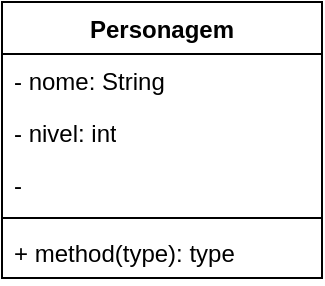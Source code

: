 <mxfile version="24.4.9" type="github">
  <diagram id="C5RBs43oDa-KdzZeNtuy" name="Page-1">
    <mxGraphModel dx="1434" dy="787" grid="1" gridSize="10" guides="1" tooltips="1" connect="1" arrows="1" fold="1" page="1" pageScale="1" pageWidth="827" pageHeight="1169" math="0" shadow="0">
      <root>
        <mxCell id="WIyWlLk6GJQsqaUBKTNV-0" />
        <mxCell id="WIyWlLk6GJQsqaUBKTNV-1" parent="WIyWlLk6GJQsqaUBKTNV-0" />
        <mxCell id="r1yxmMTik1dQyVvT_WL_-19" value="Personagem" style="swimlane;fontStyle=1;align=center;verticalAlign=top;childLayout=stackLayout;horizontal=1;startSize=26;horizontalStack=0;resizeParent=1;resizeParentMax=0;resizeLast=0;collapsible=1;marginBottom=0;whiteSpace=wrap;html=1;" vertex="1" parent="WIyWlLk6GJQsqaUBKTNV-1">
          <mxGeometry x="220" y="270" width="160" height="138" as="geometry" />
        </mxCell>
        <mxCell id="r1yxmMTik1dQyVvT_WL_-20" value="&lt;div style=&quot;text-align: justify;&quot;&gt;&lt;span style=&quot;background-color: initial;&quot;&gt;- nome: String&lt;/span&gt;&lt;/div&gt;" style="text;strokeColor=none;fillColor=none;align=left;verticalAlign=top;spacingLeft=4;spacingRight=4;overflow=hidden;rotatable=0;points=[[0,0.5],[1,0.5]];portConstraint=eastwest;whiteSpace=wrap;html=1;" vertex="1" parent="r1yxmMTik1dQyVvT_WL_-19">
          <mxGeometry y="26" width="160" height="26" as="geometry" />
        </mxCell>
        <mxCell id="r1yxmMTik1dQyVvT_WL_-23" value="- nivel: int" style="text;strokeColor=none;fillColor=none;align=left;verticalAlign=top;spacingLeft=4;spacingRight=4;overflow=hidden;rotatable=0;points=[[0,0.5],[1,0.5]];portConstraint=eastwest;whiteSpace=wrap;html=1;" vertex="1" parent="r1yxmMTik1dQyVvT_WL_-19">
          <mxGeometry y="52" width="160" height="26" as="geometry" />
        </mxCell>
        <mxCell id="r1yxmMTik1dQyVvT_WL_-34" value="-" style="text;strokeColor=none;fillColor=none;align=left;verticalAlign=top;spacingLeft=4;spacingRight=4;overflow=hidden;rotatable=0;points=[[0,0.5],[1,0.5]];portConstraint=eastwest;whiteSpace=wrap;html=1;" vertex="1" parent="r1yxmMTik1dQyVvT_WL_-19">
          <mxGeometry y="78" width="160" height="26" as="geometry" />
        </mxCell>
        <mxCell id="r1yxmMTik1dQyVvT_WL_-21" value="" style="line;strokeWidth=1;fillColor=none;align=left;verticalAlign=middle;spacingTop=-1;spacingLeft=3;spacingRight=3;rotatable=0;labelPosition=right;points=[];portConstraint=eastwest;strokeColor=inherit;" vertex="1" parent="r1yxmMTik1dQyVvT_WL_-19">
          <mxGeometry y="104" width="160" height="8" as="geometry" />
        </mxCell>
        <mxCell id="r1yxmMTik1dQyVvT_WL_-22" value="+ method(type): type" style="text;strokeColor=none;fillColor=none;align=left;verticalAlign=top;spacingLeft=4;spacingRight=4;overflow=hidden;rotatable=0;points=[[0,0.5],[1,0.5]];portConstraint=eastwest;whiteSpace=wrap;html=1;" vertex="1" parent="r1yxmMTik1dQyVvT_WL_-19">
          <mxGeometry y="112" width="160" height="26" as="geometry" />
        </mxCell>
      </root>
    </mxGraphModel>
  </diagram>
</mxfile>
